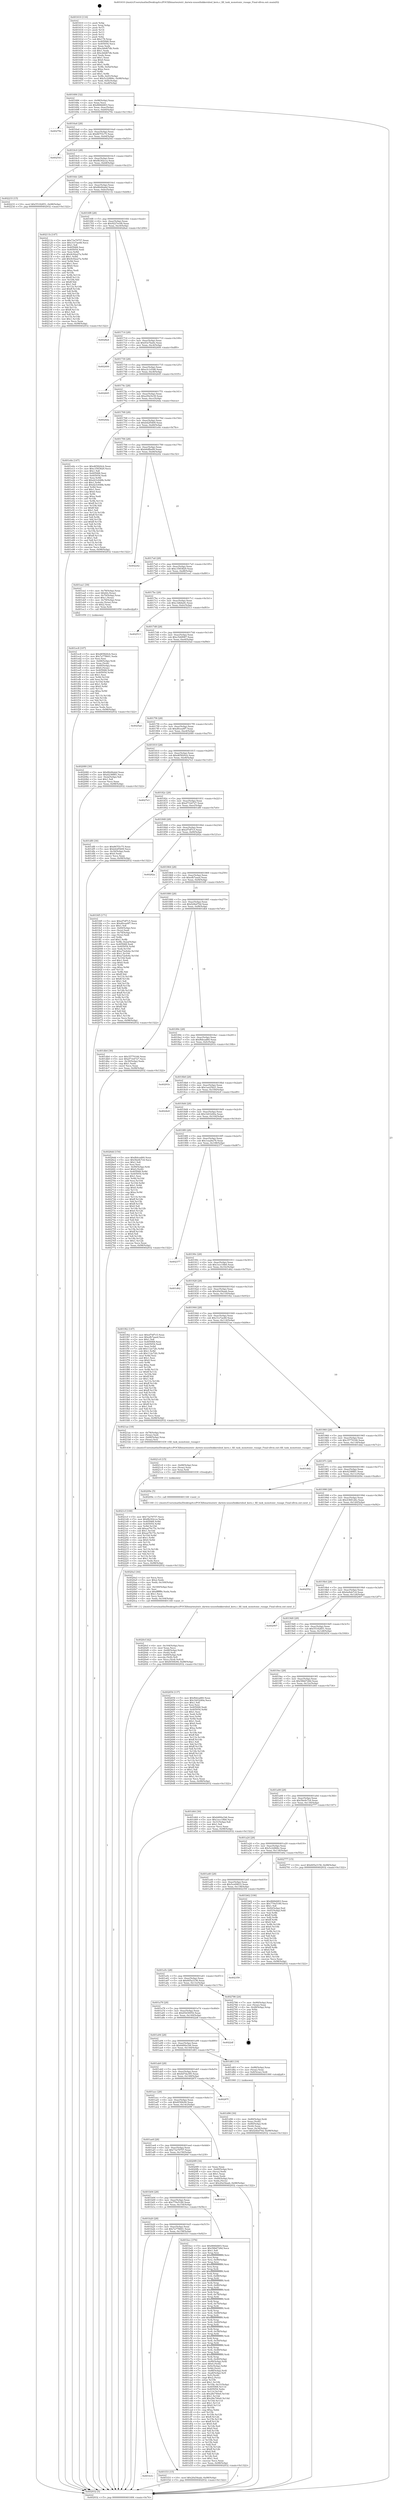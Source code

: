 digraph "0x401610" {
  label = "0x401610 (/mnt/c/Users/mathe/Desktop/tcc/POCII/binaries/extr_darwin-xnuosfmkkernbsd_kern.c_fill_task_monotonic_rusage_Final-ollvm.out::main(0))"
  labelloc = "t"
  node[shape=record]

  Entry [label="",width=0.3,height=0.3,shape=circle,fillcolor=black,style=filled]
  "0x401684" [label="{
     0x401684 [32]\l
     | [instrs]\l
     &nbsp;&nbsp;0x401684 \<+6\>: mov -0x98(%rbp),%eax\l
     &nbsp;&nbsp;0x40168a \<+2\>: mov %eax,%ecx\l
     &nbsp;&nbsp;0x40168c \<+6\>: sub $0x866bfd03,%ecx\l
     &nbsp;&nbsp;0x401692 \<+6\>: mov %eax,-0xac(%rbp)\l
     &nbsp;&nbsp;0x401698 \<+6\>: mov %ecx,-0xb0(%rbp)\l
     &nbsp;&nbsp;0x40169e \<+6\>: je 000000000040279e \<main+0x118e\>\l
  }"]
  "0x40279e" [label="{
     0x40279e\l
  }", style=dashed]
  "0x4016a4" [label="{
     0x4016a4 [28]\l
     | [instrs]\l
     &nbsp;&nbsp;0x4016a4 \<+5\>: jmp 00000000004016a9 \<main+0x99\>\l
     &nbsp;&nbsp;0x4016a9 \<+6\>: mov -0xac(%rbp),%eax\l
     &nbsp;&nbsp;0x4016af \<+5\>: sub $0x867f3c75,%eax\l
     &nbsp;&nbsp;0x4016b4 \<+6\>: mov %eax,-0xb4(%rbp)\l
     &nbsp;&nbsp;0x4016ba \<+6\>: je 0000000000402543 \<main+0xf33\>\l
  }"]
  Exit [label="",width=0.3,height=0.3,shape=circle,fillcolor=black,style=filled,peripheries=2]
  "0x402543" [label="{
     0x402543\l
  }", style=dashed]
  "0x4016c0" [label="{
     0x4016c0 [28]\l
     | [instrs]\l
     &nbsp;&nbsp;0x4016c0 \<+5\>: jmp 00000000004016c5 \<main+0xb5\>\l
     &nbsp;&nbsp;0x4016c5 \<+6\>: mov -0xac(%rbp),%eax\l
     &nbsp;&nbsp;0x4016cb \<+5\>: sub $0x8b302cca,%eax\l
     &nbsp;&nbsp;0x4016d0 \<+6\>: mov %eax,-0xb8(%rbp)\l
     &nbsp;&nbsp;0x4016d6 \<+6\>: je 0000000000402233 \<main+0xc23\>\l
  }"]
  "0x4021cf" [label="{
     0x4021cf [100]\l
     | [instrs]\l
     &nbsp;&nbsp;0x4021cf \<+5\>: mov $0x73a79757,%ecx\l
     &nbsp;&nbsp;0x4021d4 \<+5\>: mov $0x8b302cca,%edx\l
     &nbsp;&nbsp;0x4021d9 \<+8\>: mov 0x405068,%r8d\l
     &nbsp;&nbsp;0x4021e1 \<+8\>: mov 0x405054,%r9d\l
     &nbsp;&nbsp;0x4021e9 \<+3\>: mov %r8d,%r10d\l
     &nbsp;&nbsp;0x4021ec \<+7\>: add $0xaa79c75c,%r10d\l
     &nbsp;&nbsp;0x4021f3 \<+4\>: sub $0x1,%r10d\l
     &nbsp;&nbsp;0x4021f7 \<+7\>: sub $0xaa79c75c,%r10d\l
     &nbsp;&nbsp;0x4021fe \<+4\>: imul %r10d,%r8d\l
     &nbsp;&nbsp;0x402202 \<+4\>: and $0x1,%r8d\l
     &nbsp;&nbsp;0x402206 \<+4\>: cmp $0x0,%r8d\l
     &nbsp;&nbsp;0x40220a \<+4\>: sete %r11b\l
     &nbsp;&nbsp;0x40220e \<+4\>: cmp $0xa,%r9d\l
     &nbsp;&nbsp;0x402212 \<+3\>: setl %bl\l
     &nbsp;&nbsp;0x402215 \<+3\>: mov %r11b,%r14b\l
     &nbsp;&nbsp;0x402218 \<+3\>: and %bl,%r14b\l
     &nbsp;&nbsp;0x40221b \<+3\>: xor %bl,%r11b\l
     &nbsp;&nbsp;0x40221e \<+3\>: or %r11b,%r14b\l
     &nbsp;&nbsp;0x402221 \<+4\>: test $0x1,%r14b\l
     &nbsp;&nbsp;0x402225 \<+3\>: cmovne %edx,%ecx\l
     &nbsp;&nbsp;0x402228 \<+6\>: mov %ecx,-0x98(%rbp)\l
     &nbsp;&nbsp;0x40222e \<+5\>: jmp 0000000000402932 \<main+0x1322\>\l
  }"]
  "0x402233" [label="{
     0x402233 [15]\l
     | [instrs]\l
     &nbsp;&nbsp;0x402233 \<+10\>: movl $0x55182851,-0x98(%rbp)\l
     &nbsp;&nbsp;0x40223d \<+5\>: jmp 0000000000402932 \<main+0x1322\>\l
  }"]
  "0x4016dc" [label="{
     0x4016dc [28]\l
     | [instrs]\l
     &nbsp;&nbsp;0x4016dc \<+5\>: jmp 00000000004016e1 \<main+0xd1\>\l
     &nbsp;&nbsp;0x4016e1 \<+6\>: mov -0xac(%rbp),%eax\l
     &nbsp;&nbsp;0x4016e7 \<+5\>: sub $0x8fe84abd,%eax\l
     &nbsp;&nbsp;0x4016ec \<+6\>: mov %eax,-0xbc(%rbp)\l
     &nbsp;&nbsp;0x4016f2 \<+6\>: je 000000000040211b \<main+0xb0b\>\l
  }"]
  "0x4021c0" [label="{
     0x4021c0 [15]\l
     | [instrs]\l
     &nbsp;&nbsp;0x4021c0 \<+4\>: mov -0x68(%rbp),%rax\l
     &nbsp;&nbsp;0x4021c4 \<+3\>: mov (%rax),%rax\l
     &nbsp;&nbsp;0x4021c7 \<+3\>: mov %rax,%rdi\l
     &nbsp;&nbsp;0x4021ca \<+5\>: call 0000000000401030 \<free@plt\>\l
     | [calls]\l
     &nbsp;&nbsp;0x401030 \{1\} (unknown)\l
  }"]
  "0x40211b" [label="{
     0x40211b [147]\l
     | [instrs]\l
     &nbsp;&nbsp;0x40211b \<+5\>: mov $0x73a79757,%eax\l
     &nbsp;&nbsp;0x402120 \<+5\>: mov $0x31e7ae48,%ecx\l
     &nbsp;&nbsp;0x402125 \<+2\>: mov $0x1,%dl\l
     &nbsp;&nbsp;0x402127 \<+7\>: mov 0x405068,%esi\l
     &nbsp;&nbsp;0x40212e \<+7\>: mov 0x405054,%edi\l
     &nbsp;&nbsp;0x402135 \<+3\>: mov %esi,%r8d\l
     &nbsp;&nbsp;0x402138 \<+7\>: sub $0x9c92a27a,%r8d\l
     &nbsp;&nbsp;0x40213f \<+4\>: sub $0x1,%r8d\l
     &nbsp;&nbsp;0x402143 \<+7\>: add $0x9c92a27a,%r8d\l
     &nbsp;&nbsp;0x40214a \<+4\>: imul %r8d,%esi\l
     &nbsp;&nbsp;0x40214e \<+3\>: and $0x1,%esi\l
     &nbsp;&nbsp;0x402151 \<+3\>: cmp $0x0,%esi\l
     &nbsp;&nbsp;0x402154 \<+4\>: sete %r9b\l
     &nbsp;&nbsp;0x402158 \<+3\>: cmp $0xa,%edi\l
     &nbsp;&nbsp;0x40215b \<+4\>: setl %r10b\l
     &nbsp;&nbsp;0x40215f \<+3\>: mov %r9b,%r11b\l
     &nbsp;&nbsp;0x402162 \<+4\>: xor $0xff,%r11b\l
     &nbsp;&nbsp;0x402166 \<+3\>: mov %r10b,%bl\l
     &nbsp;&nbsp;0x402169 \<+3\>: xor $0xff,%bl\l
     &nbsp;&nbsp;0x40216c \<+3\>: xor $0x1,%dl\l
     &nbsp;&nbsp;0x40216f \<+3\>: mov %r11b,%r14b\l
     &nbsp;&nbsp;0x402172 \<+4\>: and $0xff,%r14b\l
     &nbsp;&nbsp;0x402176 \<+3\>: and %dl,%r9b\l
     &nbsp;&nbsp;0x402179 \<+3\>: mov %bl,%r15b\l
     &nbsp;&nbsp;0x40217c \<+4\>: and $0xff,%r15b\l
     &nbsp;&nbsp;0x402180 \<+3\>: and %dl,%r10b\l
     &nbsp;&nbsp;0x402183 \<+3\>: or %r9b,%r14b\l
     &nbsp;&nbsp;0x402186 \<+3\>: or %r10b,%r15b\l
     &nbsp;&nbsp;0x402189 \<+3\>: xor %r15b,%r14b\l
     &nbsp;&nbsp;0x40218c \<+3\>: or %bl,%r11b\l
     &nbsp;&nbsp;0x40218f \<+4\>: xor $0xff,%r11b\l
     &nbsp;&nbsp;0x402193 \<+3\>: or $0x1,%dl\l
     &nbsp;&nbsp;0x402196 \<+3\>: and %dl,%r11b\l
     &nbsp;&nbsp;0x402199 \<+3\>: or %r11b,%r14b\l
     &nbsp;&nbsp;0x40219c \<+4\>: test $0x1,%r14b\l
     &nbsp;&nbsp;0x4021a0 \<+3\>: cmovne %ecx,%eax\l
     &nbsp;&nbsp;0x4021a3 \<+6\>: mov %eax,-0x98(%rbp)\l
     &nbsp;&nbsp;0x4021a9 \<+5\>: jmp 0000000000402932 \<main+0x1322\>\l
  }"]
  "0x4016f8" [label="{
     0x4016f8 [28]\l
     | [instrs]\l
     &nbsp;&nbsp;0x4016f8 \<+5\>: jmp 00000000004016fd \<main+0xed\>\l
     &nbsp;&nbsp;0x4016fd \<+6\>: mov -0xac(%rbp),%eax\l
     &nbsp;&nbsp;0x401703 \<+5\>: sub $0x9227ec08,%eax\l
     &nbsp;&nbsp;0x401708 \<+6\>: mov %eax,-0xc0(%rbp)\l
     &nbsp;&nbsp;0x40170e \<+6\>: je 00000000004028a4 \<main+0x1294\>\l
  }"]
  "0x4020cf" [label="{
     0x4020cf [42]\l
     | [instrs]\l
     &nbsp;&nbsp;0x4020cf \<+6\>: mov -0x164(%rbp),%ecx\l
     &nbsp;&nbsp;0x4020d5 \<+3\>: imul %eax,%ecx\l
     &nbsp;&nbsp;0x4020d8 \<+4\>: mov -0x68(%rbp),%rdi\l
     &nbsp;&nbsp;0x4020dc \<+3\>: mov (%rdi),%rdi\l
     &nbsp;&nbsp;0x4020df \<+4\>: mov -0x60(%rbp),%r8\l
     &nbsp;&nbsp;0x4020e3 \<+3\>: movslq (%r8),%r8\l
     &nbsp;&nbsp;0x4020e6 \<+4\>: mov %ecx,(%rdi,%r8,4)\l
     &nbsp;&nbsp;0x4020ea \<+10\>: movl $0x6f30fe94,-0x98(%rbp)\l
     &nbsp;&nbsp;0x4020f4 \<+5\>: jmp 0000000000402932 \<main+0x1322\>\l
  }"]
  "0x4028a4" [label="{
     0x4028a4\l
  }", style=dashed]
  "0x401714" [label="{
     0x401714 [28]\l
     | [instrs]\l
     &nbsp;&nbsp;0x401714 \<+5\>: jmp 0000000000401719 \<main+0x109\>\l
     &nbsp;&nbsp;0x401719 \<+6\>: mov -0xac(%rbp),%eax\l
     &nbsp;&nbsp;0x40171f \<+5\>: sub $0x93e7ba0e,%eax\l
     &nbsp;&nbsp;0x401724 \<+6\>: mov %eax,-0xc4(%rbp)\l
     &nbsp;&nbsp;0x40172a \<+6\>: je 0000000000402400 \<main+0xdf0\>\l
  }"]
  "0x4020a3" [label="{
     0x4020a3 [44]\l
     | [instrs]\l
     &nbsp;&nbsp;0x4020a3 \<+2\>: xor %ecx,%ecx\l
     &nbsp;&nbsp;0x4020a5 \<+5\>: mov $0x2,%edx\l
     &nbsp;&nbsp;0x4020aa \<+6\>: mov %edx,-0x160(%rbp)\l
     &nbsp;&nbsp;0x4020b0 \<+1\>: cltd\l
     &nbsp;&nbsp;0x4020b1 \<+6\>: mov -0x160(%rbp),%esi\l
     &nbsp;&nbsp;0x4020b7 \<+2\>: idiv %esi\l
     &nbsp;&nbsp;0x4020b9 \<+6\>: imul $0xfffffffe,%edx,%edx\l
     &nbsp;&nbsp;0x4020bf \<+3\>: sub $0x1,%ecx\l
     &nbsp;&nbsp;0x4020c2 \<+2\>: sub %ecx,%edx\l
     &nbsp;&nbsp;0x4020c4 \<+6\>: mov %edx,-0x164(%rbp)\l
     &nbsp;&nbsp;0x4020ca \<+5\>: call 0000000000401160 \<next_i\>\l
     | [calls]\l
     &nbsp;&nbsp;0x401160 \{1\} (/mnt/c/Users/mathe/Desktop/tcc/POCII/binaries/extr_darwin-xnuosfmkkernbsd_kern.c_fill_task_monotonic_rusage_Final-ollvm.out::next_i)\l
  }"]
  "0x402400" [label="{
     0x402400\l
  }", style=dashed]
  "0x401730" [label="{
     0x401730 [28]\l
     | [instrs]\l
     &nbsp;&nbsp;0x401730 \<+5\>: jmp 0000000000401735 \<main+0x125\>\l
     &nbsp;&nbsp;0x401735 \<+6\>: mov -0xac(%rbp),%eax\l
     &nbsp;&nbsp;0x40173b \<+5\>: sub $0xa3c1d3d6,%eax\l
     &nbsp;&nbsp;0x401740 \<+6\>: mov %eax,-0xc8(%rbp)\l
     &nbsp;&nbsp;0x401746 \<+6\>: je 0000000000402645 \<main+0x1035\>\l
  }"]
  "0x401b3c" [label="{
     0x401b3c\l
  }", style=dashed]
  "0x402645" [label="{
     0x402645\l
  }", style=dashed]
  "0x40174c" [label="{
     0x40174c [28]\l
     | [instrs]\l
     &nbsp;&nbsp;0x40174c \<+5\>: jmp 0000000000401751 \<main+0x141\>\l
     &nbsp;&nbsp;0x401751 \<+6\>: mov -0xac(%rbp),%eax\l
     &nbsp;&nbsp;0x401757 \<+5\>: sub $0xa50e5e39,%eax\l
     &nbsp;&nbsp;0x40175c \<+6\>: mov %eax,-0xcc(%rbp)\l
     &nbsp;&nbsp;0x401762 \<+6\>: je 00000000004024da \<main+0xeca\>\l
  }"]
  "0x401f33" [label="{
     0x401f33 [15]\l
     | [instrs]\l
     &nbsp;&nbsp;0x401f33 \<+10\>: movl $0x20a54aab,-0x98(%rbp)\l
     &nbsp;&nbsp;0x401f3d \<+5\>: jmp 0000000000402932 \<main+0x1322\>\l
  }"]
  "0x4024da" [label="{
     0x4024da\l
  }", style=dashed]
  "0x401768" [label="{
     0x401768 [28]\l
     | [instrs]\l
     &nbsp;&nbsp;0x401768 \<+5\>: jmp 000000000040176d \<main+0x15d\>\l
     &nbsp;&nbsp;0x40176d \<+6\>: mov -0xac(%rbp),%eax\l
     &nbsp;&nbsp;0x401773 \<+5\>: sub $0xb42f5409,%eax\l
     &nbsp;&nbsp;0x401778 \<+6\>: mov %eax,-0xd0(%rbp)\l
     &nbsp;&nbsp;0x40177e \<+6\>: je 0000000000401e0e \<main+0x7fe\>\l
  }"]
  "0x401ec8" [label="{
     0x401ec8 [107]\l
     | [instrs]\l
     &nbsp;&nbsp;0x401ec8 \<+5\>: mov $0xd65820cb,%ecx\l
     &nbsp;&nbsp;0x401ecd \<+5\>: mov $0x7a778601,%edx\l
     &nbsp;&nbsp;0x401ed2 \<+2\>: xor %esi,%esi\l
     &nbsp;&nbsp;0x401ed4 \<+4\>: mov -0x68(%rbp),%rdi\l
     &nbsp;&nbsp;0x401ed8 \<+3\>: mov %rax,(%rdi)\l
     &nbsp;&nbsp;0x401edb \<+4\>: mov -0x60(%rbp),%rax\l
     &nbsp;&nbsp;0x401edf \<+6\>: movl $0x0,(%rax)\l
     &nbsp;&nbsp;0x401ee5 \<+8\>: mov 0x405068,%r8d\l
     &nbsp;&nbsp;0x401eed \<+8\>: mov 0x405054,%r9d\l
     &nbsp;&nbsp;0x401ef5 \<+3\>: sub $0x1,%esi\l
     &nbsp;&nbsp;0x401ef8 \<+3\>: mov %r8d,%r10d\l
     &nbsp;&nbsp;0x401efb \<+3\>: add %esi,%r10d\l
     &nbsp;&nbsp;0x401efe \<+4\>: imul %r10d,%r8d\l
     &nbsp;&nbsp;0x401f02 \<+4\>: and $0x1,%r8d\l
     &nbsp;&nbsp;0x401f06 \<+4\>: cmp $0x0,%r8d\l
     &nbsp;&nbsp;0x401f0a \<+4\>: sete %r11b\l
     &nbsp;&nbsp;0x401f0e \<+4\>: cmp $0xa,%r9d\l
     &nbsp;&nbsp;0x401f12 \<+3\>: setl %bl\l
     &nbsp;&nbsp;0x401f15 \<+3\>: mov %r11b,%r14b\l
     &nbsp;&nbsp;0x401f18 \<+3\>: and %bl,%r14b\l
     &nbsp;&nbsp;0x401f1b \<+3\>: xor %bl,%r11b\l
     &nbsp;&nbsp;0x401f1e \<+3\>: or %r11b,%r14b\l
     &nbsp;&nbsp;0x401f21 \<+4\>: test $0x1,%r14b\l
     &nbsp;&nbsp;0x401f25 \<+3\>: cmovne %edx,%ecx\l
     &nbsp;&nbsp;0x401f28 \<+6\>: mov %ecx,-0x98(%rbp)\l
     &nbsp;&nbsp;0x401f2e \<+5\>: jmp 0000000000402932 \<main+0x1322\>\l
  }"]
  "0x401e0e" [label="{
     0x401e0e [147]\l
     | [instrs]\l
     &nbsp;&nbsp;0x401e0e \<+5\>: mov $0xd65820cb,%eax\l
     &nbsp;&nbsp;0x401e13 \<+5\>: mov $0xc3583829,%ecx\l
     &nbsp;&nbsp;0x401e18 \<+2\>: mov $0x1,%dl\l
     &nbsp;&nbsp;0x401e1a \<+7\>: mov 0x405068,%esi\l
     &nbsp;&nbsp;0x401e21 \<+7\>: mov 0x405054,%edi\l
     &nbsp;&nbsp;0x401e28 \<+3\>: mov %esi,%r8d\l
     &nbsp;&nbsp;0x401e2b \<+7\>: add $0xd23c648b,%r8d\l
     &nbsp;&nbsp;0x401e32 \<+4\>: sub $0x1,%r8d\l
     &nbsp;&nbsp;0x401e36 \<+7\>: sub $0xd23c648b,%r8d\l
     &nbsp;&nbsp;0x401e3d \<+4\>: imul %r8d,%esi\l
     &nbsp;&nbsp;0x401e41 \<+3\>: and $0x1,%esi\l
     &nbsp;&nbsp;0x401e44 \<+3\>: cmp $0x0,%esi\l
     &nbsp;&nbsp;0x401e47 \<+4\>: sete %r9b\l
     &nbsp;&nbsp;0x401e4b \<+3\>: cmp $0xa,%edi\l
     &nbsp;&nbsp;0x401e4e \<+4\>: setl %r10b\l
     &nbsp;&nbsp;0x401e52 \<+3\>: mov %r9b,%r11b\l
     &nbsp;&nbsp;0x401e55 \<+4\>: xor $0xff,%r11b\l
     &nbsp;&nbsp;0x401e59 \<+3\>: mov %r10b,%bl\l
     &nbsp;&nbsp;0x401e5c \<+3\>: xor $0xff,%bl\l
     &nbsp;&nbsp;0x401e5f \<+3\>: xor $0x1,%dl\l
     &nbsp;&nbsp;0x401e62 \<+3\>: mov %r11b,%r14b\l
     &nbsp;&nbsp;0x401e65 \<+4\>: and $0xff,%r14b\l
     &nbsp;&nbsp;0x401e69 \<+3\>: and %dl,%r9b\l
     &nbsp;&nbsp;0x401e6c \<+3\>: mov %bl,%r15b\l
     &nbsp;&nbsp;0x401e6f \<+4\>: and $0xff,%r15b\l
     &nbsp;&nbsp;0x401e73 \<+3\>: and %dl,%r10b\l
     &nbsp;&nbsp;0x401e76 \<+3\>: or %r9b,%r14b\l
     &nbsp;&nbsp;0x401e79 \<+3\>: or %r10b,%r15b\l
     &nbsp;&nbsp;0x401e7c \<+3\>: xor %r15b,%r14b\l
     &nbsp;&nbsp;0x401e7f \<+3\>: or %bl,%r11b\l
     &nbsp;&nbsp;0x401e82 \<+4\>: xor $0xff,%r11b\l
     &nbsp;&nbsp;0x401e86 \<+3\>: or $0x1,%dl\l
     &nbsp;&nbsp;0x401e89 \<+3\>: and %dl,%r11b\l
     &nbsp;&nbsp;0x401e8c \<+3\>: or %r11b,%r14b\l
     &nbsp;&nbsp;0x401e8f \<+4\>: test $0x1,%r14b\l
     &nbsp;&nbsp;0x401e93 \<+3\>: cmovne %ecx,%eax\l
     &nbsp;&nbsp;0x401e96 \<+6\>: mov %eax,-0x98(%rbp)\l
     &nbsp;&nbsp;0x401e9c \<+5\>: jmp 0000000000402932 \<main+0x1322\>\l
  }"]
  "0x401784" [label="{
     0x401784 [28]\l
     | [instrs]\l
     &nbsp;&nbsp;0x401784 \<+5\>: jmp 0000000000401789 \<main+0x179\>\l
     &nbsp;&nbsp;0x401789 \<+6\>: mov -0xac(%rbp),%eax\l
     &nbsp;&nbsp;0x40178f \<+5\>: sub $0xb6dfba99,%eax\l
     &nbsp;&nbsp;0x401794 \<+6\>: mov %eax,-0xd4(%rbp)\l
     &nbsp;&nbsp;0x40179a \<+6\>: je 0000000000402242 \<main+0xc32\>\l
  }"]
  "0x401d96" [label="{
     0x401d96 [30]\l
     | [instrs]\l
     &nbsp;&nbsp;0x401d96 \<+4\>: mov -0x80(%rbp),%rdi\l
     &nbsp;&nbsp;0x401d9a \<+2\>: mov %eax,(%rdi)\l
     &nbsp;&nbsp;0x401d9c \<+4\>: mov -0x80(%rbp),%rdi\l
     &nbsp;&nbsp;0x401da0 \<+2\>: mov (%rdi),%eax\l
     &nbsp;&nbsp;0x401da2 \<+3\>: mov %eax,-0x30(%rbp)\l
     &nbsp;&nbsp;0x401da5 \<+10\>: movl $0xf24bd70d,-0x98(%rbp)\l
     &nbsp;&nbsp;0x401daf \<+5\>: jmp 0000000000402932 \<main+0x1322\>\l
  }"]
  "0x402242" [label="{
     0x402242\l
  }", style=dashed]
  "0x4017a0" [label="{
     0x4017a0 [28]\l
     | [instrs]\l
     &nbsp;&nbsp;0x4017a0 \<+5\>: jmp 00000000004017a5 \<main+0x195\>\l
     &nbsp;&nbsp;0x4017a5 \<+6\>: mov -0xac(%rbp),%eax\l
     &nbsp;&nbsp;0x4017ab \<+5\>: sub $0xc3583829,%eax\l
     &nbsp;&nbsp;0x4017b0 \<+6\>: mov %eax,-0xd8(%rbp)\l
     &nbsp;&nbsp;0x4017b6 \<+6\>: je 0000000000401ea1 \<main+0x891\>\l
  }"]
  "0x401b20" [label="{
     0x401b20 [28]\l
     | [instrs]\l
     &nbsp;&nbsp;0x401b20 \<+5\>: jmp 0000000000401b25 \<main+0x515\>\l
     &nbsp;&nbsp;0x401b25 \<+6\>: mov -0xac(%rbp),%eax\l
     &nbsp;&nbsp;0x401b2b \<+5\>: sub $0x7a778601,%eax\l
     &nbsp;&nbsp;0x401b30 \<+6\>: mov %eax,-0x158(%rbp)\l
     &nbsp;&nbsp;0x401b36 \<+6\>: je 0000000000401f33 \<main+0x923\>\l
  }"]
  "0x401ea1" [label="{
     0x401ea1 [39]\l
     | [instrs]\l
     &nbsp;&nbsp;0x401ea1 \<+4\>: mov -0x78(%rbp),%rax\l
     &nbsp;&nbsp;0x401ea5 \<+6\>: movl $0x64,(%rax)\l
     &nbsp;&nbsp;0x401eab \<+4\>: mov -0x70(%rbp),%rax\l
     &nbsp;&nbsp;0x401eaf \<+6\>: movl $0x1,(%rax)\l
     &nbsp;&nbsp;0x401eb5 \<+4\>: mov -0x70(%rbp),%rax\l
     &nbsp;&nbsp;0x401eb9 \<+3\>: movslq (%rax),%rax\l
     &nbsp;&nbsp;0x401ebc \<+4\>: shl $0x2,%rax\l
     &nbsp;&nbsp;0x401ec0 \<+3\>: mov %rax,%rdi\l
     &nbsp;&nbsp;0x401ec3 \<+5\>: call 0000000000401050 \<malloc@plt\>\l
     | [calls]\l
     &nbsp;&nbsp;0x401050 \{1\} (unknown)\l
  }"]
  "0x4017bc" [label="{
     0x4017bc [28]\l
     | [instrs]\l
     &nbsp;&nbsp;0x4017bc \<+5\>: jmp 00000000004017c1 \<main+0x1b1\>\l
     &nbsp;&nbsp;0x4017c1 \<+6\>: mov -0xac(%rbp),%eax\l
     &nbsp;&nbsp;0x4017c7 \<+5\>: sub $0xc3db6a9c,%eax\l
     &nbsp;&nbsp;0x4017cc \<+6\>: mov %eax,-0xdc(%rbp)\l
     &nbsp;&nbsp;0x4017d2 \<+6\>: je 0000000000402513 \<main+0xf03\>\l
  }"]
  "0x401bcc" [label="{
     0x401bcc [376]\l
     | [instrs]\l
     &nbsp;&nbsp;0x401bcc \<+5\>: mov $0x866bfd03,%eax\l
     &nbsp;&nbsp;0x401bd1 \<+5\>: mov $0x58b6728d,%ecx\l
     &nbsp;&nbsp;0x401bd6 \<+2\>: mov $0x1,%dl\l
     &nbsp;&nbsp;0x401bd8 \<+3\>: mov %rsp,%rsi\l
     &nbsp;&nbsp;0x401bdb \<+4\>: add $0xfffffffffffffff0,%rsi\l
     &nbsp;&nbsp;0x401bdf \<+3\>: mov %rsi,%rsp\l
     &nbsp;&nbsp;0x401be2 \<+7\>: mov %rsi,-0x90(%rbp)\l
     &nbsp;&nbsp;0x401be9 \<+3\>: mov %rsp,%rsi\l
     &nbsp;&nbsp;0x401bec \<+4\>: add $0xfffffffffffffff0,%rsi\l
     &nbsp;&nbsp;0x401bf0 \<+3\>: mov %rsi,%rsp\l
     &nbsp;&nbsp;0x401bf3 \<+3\>: mov %rsp,%rdi\l
     &nbsp;&nbsp;0x401bf6 \<+4\>: add $0xfffffffffffffff0,%rdi\l
     &nbsp;&nbsp;0x401bfa \<+3\>: mov %rdi,%rsp\l
     &nbsp;&nbsp;0x401bfd \<+7\>: mov %rdi,-0x88(%rbp)\l
     &nbsp;&nbsp;0x401c04 \<+3\>: mov %rsp,%rdi\l
     &nbsp;&nbsp;0x401c07 \<+4\>: add $0xfffffffffffffff0,%rdi\l
     &nbsp;&nbsp;0x401c0b \<+3\>: mov %rdi,%rsp\l
     &nbsp;&nbsp;0x401c0e \<+4\>: mov %rdi,-0x80(%rbp)\l
     &nbsp;&nbsp;0x401c12 \<+3\>: mov %rsp,%rdi\l
     &nbsp;&nbsp;0x401c15 \<+4\>: add $0xfffffffffffffff0,%rdi\l
     &nbsp;&nbsp;0x401c19 \<+3\>: mov %rdi,%rsp\l
     &nbsp;&nbsp;0x401c1c \<+4\>: mov %rdi,-0x78(%rbp)\l
     &nbsp;&nbsp;0x401c20 \<+3\>: mov %rsp,%rdi\l
     &nbsp;&nbsp;0x401c23 \<+4\>: add $0xfffffffffffffff0,%rdi\l
     &nbsp;&nbsp;0x401c27 \<+3\>: mov %rdi,%rsp\l
     &nbsp;&nbsp;0x401c2a \<+4\>: mov %rdi,-0x70(%rbp)\l
     &nbsp;&nbsp;0x401c2e \<+3\>: mov %rsp,%rdi\l
     &nbsp;&nbsp;0x401c31 \<+4\>: add $0xfffffffffffffff0,%rdi\l
     &nbsp;&nbsp;0x401c35 \<+3\>: mov %rdi,%rsp\l
     &nbsp;&nbsp;0x401c38 \<+4\>: mov %rdi,-0x68(%rbp)\l
     &nbsp;&nbsp;0x401c3c \<+3\>: mov %rsp,%rdi\l
     &nbsp;&nbsp;0x401c3f \<+4\>: add $0xfffffffffffffff0,%rdi\l
     &nbsp;&nbsp;0x401c43 \<+3\>: mov %rdi,%rsp\l
     &nbsp;&nbsp;0x401c46 \<+4\>: mov %rdi,-0x60(%rbp)\l
     &nbsp;&nbsp;0x401c4a \<+3\>: mov %rsp,%rdi\l
     &nbsp;&nbsp;0x401c4d \<+4\>: add $0xfffffffffffffff0,%rdi\l
     &nbsp;&nbsp;0x401c51 \<+3\>: mov %rdi,%rsp\l
     &nbsp;&nbsp;0x401c54 \<+4\>: mov %rdi,-0x58(%rbp)\l
     &nbsp;&nbsp;0x401c58 \<+3\>: mov %rsp,%rdi\l
     &nbsp;&nbsp;0x401c5b \<+4\>: add $0xfffffffffffffff0,%rdi\l
     &nbsp;&nbsp;0x401c5f \<+3\>: mov %rdi,%rsp\l
     &nbsp;&nbsp;0x401c62 \<+4\>: mov %rdi,-0x50(%rbp)\l
     &nbsp;&nbsp;0x401c66 \<+3\>: mov %rsp,%rdi\l
     &nbsp;&nbsp;0x401c69 \<+4\>: add $0xfffffffffffffff0,%rdi\l
     &nbsp;&nbsp;0x401c6d \<+3\>: mov %rdi,%rsp\l
     &nbsp;&nbsp;0x401c70 \<+4\>: mov %rdi,-0x48(%rbp)\l
     &nbsp;&nbsp;0x401c74 \<+3\>: mov %rsp,%rdi\l
     &nbsp;&nbsp;0x401c77 \<+4\>: add $0xfffffffffffffff0,%rdi\l
     &nbsp;&nbsp;0x401c7b \<+3\>: mov %rdi,%rsp\l
     &nbsp;&nbsp;0x401c7e \<+4\>: mov %rdi,-0x40(%rbp)\l
     &nbsp;&nbsp;0x401c82 \<+7\>: mov -0x90(%rbp),%rdi\l
     &nbsp;&nbsp;0x401c89 \<+6\>: movl $0x0,(%rdi)\l
     &nbsp;&nbsp;0x401c8f \<+7\>: mov -0x9c(%rbp),%r8d\l
     &nbsp;&nbsp;0x401c96 \<+3\>: mov %r8d,(%rsi)\l
     &nbsp;&nbsp;0x401c99 \<+7\>: mov -0x88(%rbp),%rdi\l
     &nbsp;&nbsp;0x401ca0 \<+7\>: mov -0xa8(%rbp),%r9\l
     &nbsp;&nbsp;0x401ca7 \<+3\>: mov %r9,(%rdi)\l
     &nbsp;&nbsp;0x401caa \<+3\>: cmpl $0x2,(%rsi)\l
     &nbsp;&nbsp;0x401cad \<+4\>: setne %r10b\l
     &nbsp;&nbsp;0x401cb1 \<+4\>: and $0x1,%r10b\l
     &nbsp;&nbsp;0x401cb5 \<+4\>: mov %r10b,-0x31(%rbp)\l
     &nbsp;&nbsp;0x401cb9 \<+8\>: mov 0x405068,%r11d\l
     &nbsp;&nbsp;0x401cc1 \<+7\>: mov 0x405054,%ebx\l
     &nbsp;&nbsp;0x401cc8 \<+3\>: mov %r11d,%r14d\l
     &nbsp;&nbsp;0x401ccb \<+7\>: sub $0x28e740e0,%r14d\l
     &nbsp;&nbsp;0x401cd2 \<+4\>: sub $0x1,%r14d\l
     &nbsp;&nbsp;0x401cd6 \<+7\>: add $0x28e740e0,%r14d\l
     &nbsp;&nbsp;0x401cdd \<+4\>: imul %r14d,%r11d\l
     &nbsp;&nbsp;0x401ce1 \<+4\>: and $0x1,%r11d\l
     &nbsp;&nbsp;0x401ce5 \<+4\>: cmp $0x0,%r11d\l
     &nbsp;&nbsp;0x401ce9 \<+4\>: sete %r10b\l
     &nbsp;&nbsp;0x401ced \<+3\>: cmp $0xa,%ebx\l
     &nbsp;&nbsp;0x401cf0 \<+4\>: setl %r15b\l
     &nbsp;&nbsp;0x401cf4 \<+3\>: mov %r10b,%r12b\l
     &nbsp;&nbsp;0x401cf7 \<+4\>: xor $0xff,%r12b\l
     &nbsp;&nbsp;0x401cfb \<+3\>: mov %r15b,%r13b\l
     &nbsp;&nbsp;0x401cfe \<+4\>: xor $0xff,%r13b\l
     &nbsp;&nbsp;0x401d02 \<+3\>: xor $0x0,%dl\l
     &nbsp;&nbsp;0x401d05 \<+3\>: mov %r12b,%sil\l
     &nbsp;&nbsp;0x401d08 \<+4\>: and $0x0,%sil\l
     &nbsp;&nbsp;0x401d0c \<+3\>: and %dl,%r10b\l
     &nbsp;&nbsp;0x401d0f \<+3\>: mov %r13b,%dil\l
     &nbsp;&nbsp;0x401d12 \<+4\>: and $0x0,%dil\l
     &nbsp;&nbsp;0x401d16 \<+3\>: and %dl,%r15b\l
     &nbsp;&nbsp;0x401d19 \<+3\>: or %r10b,%sil\l
     &nbsp;&nbsp;0x401d1c \<+3\>: or %r15b,%dil\l
     &nbsp;&nbsp;0x401d1f \<+3\>: xor %dil,%sil\l
     &nbsp;&nbsp;0x401d22 \<+3\>: or %r13b,%r12b\l
     &nbsp;&nbsp;0x401d25 \<+4\>: xor $0xff,%r12b\l
     &nbsp;&nbsp;0x401d29 \<+3\>: or $0x0,%dl\l
     &nbsp;&nbsp;0x401d2c \<+3\>: and %dl,%r12b\l
     &nbsp;&nbsp;0x401d2f \<+3\>: or %r12b,%sil\l
     &nbsp;&nbsp;0x401d32 \<+4\>: test $0x1,%sil\l
     &nbsp;&nbsp;0x401d36 \<+3\>: cmovne %ecx,%eax\l
     &nbsp;&nbsp;0x401d39 \<+6\>: mov %eax,-0x98(%rbp)\l
     &nbsp;&nbsp;0x401d3f \<+5\>: jmp 0000000000402932 \<main+0x1322\>\l
  }"]
  "0x402513" [label="{
     0x402513\l
  }", style=dashed]
  "0x4017d8" [label="{
     0x4017d8 [28]\l
     | [instrs]\l
     &nbsp;&nbsp;0x4017d8 \<+5\>: jmp 00000000004017dd \<main+0x1cd\>\l
     &nbsp;&nbsp;0x4017dd \<+6\>: mov -0xac(%rbp),%eax\l
     &nbsp;&nbsp;0x4017e3 \<+5\>: sub $0xc526f087,%eax\l
     &nbsp;&nbsp;0x4017e8 \<+6\>: mov %eax,-0xe0(%rbp)\l
     &nbsp;&nbsp;0x4017ee \<+6\>: je 00000000004025ad \<main+0xf9d\>\l
  }"]
  "0x401b04" [label="{
     0x401b04 [28]\l
     | [instrs]\l
     &nbsp;&nbsp;0x401b04 \<+5\>: jmp 0000000000401b09 \<main+0x4f9\>\l
     &nbsp;&nbsp;0x401b09 \<+6\>: mov -0xac(%rbp),%eax\l
     &nbsp;&nbsp;0x401b0f \<+5\>: sub $0x770e5180,%eax\l
     &nbsp;&nbsp;0x401b14 \<+6\>: mov %eax,-0x154(%rbp)\l
     &nbsp;&nbsp;0x401b1a \<+6\>: je 0000000000401bcc \<main+0x5bc\>\l
  }"]
  "0x4025ad" [label="{
     0x4025ad\l
  }", style=dashed]
  "0x4017f4" [label="{
     0x4017f4 [28]\l
     | [instrs]\l
     &nbsp;&nbsp;0x4017f4 \<+5\>: jmp 00000000004017f9 \<main+0x1e9\>\l
     &nbsp;&nbsp;0x4017f9 \<+6\>: mov -0xac(%rbp),%eax\l
     &nbsp;&nbsp;0x4017ff \<+5\>: sub $0xd0cea9f7,%eax\l
     &nbsp;&nbsp;0x401804 \<+6\>: mov %eax,-0xe4(%rbp)\l
     &nbsp;&nbsp;0x40180a \<+6\>: je 0000000000402080 \<main+0xa70\>\l
  }"]
  "0x40284f" [label="{
     0x40284f\l
  }", style=dashed]
  "0x402080" [label="{
     0x402080 [30]\l
     | [instrs]\l
     &nbsp;&nbsp;0x402080 \<+5\>: mov $0x8fe84abd,%eax\l
     &nbsp;&nbsp;0x402085 \<+5\>: mov $0x4238f8f1,%ecx\l
     &nbsp;&nbsp;0x40208a \<+3\>: mov -0x2a(%rbp),%dl\l
     &nbsp;&nbsp;0x40208d \<+3\>: test $0x1,%dl\l
     &nbsp;&nbsp;0x402090 \<+3\>: cmovne %ecx,%eax\l
     &nbsp;&nbsp;0x402093 \<+6\>: mov %eax,-0x98(%rbp)\l
     &nbsp;&nbsp;0x402099 \<+5\>: jmp 0000000000402932 \<main+0x1322\>\l
  }"]
  "0x401810" [label="{
     0x401810 [28]\l
     | [instrs]\l
     &nbsp;&nbsp;0x401810 \<+5\>: jmp 0000000000401815 \<main+0x205\>\l
     &nbsp;&nbsp;0x401815 \<+6\>: mov -0xac(%rbp),%eax\l
     &nbsp;&nbsp;0x40181b \<+5\>: sub $0xd65820cb,%eax\l
     &nbsp;&nbsp;0x401820 \<+6\>: mov %eax,-0xe8(%rbp)\l
     &nbsp;&nbsp;0x401826 \<+6\>: je 00000000004027e3 \<main+0x11d3\>\l
  }"]
  "0x401ae8" [label="{
     0x401ae8 [28]\l
     | [instrs]\l
     &nbsp;&nbsp;0x401ae8 \<+5\>: jmp 0000000000401aed \<main+0x4dd\>\l
     &nbsp;&nbsp;0x401aed \<+6\>: mov -0xac(%rbp),%eax\l
     &nbsp;&nbsp;0x401af3 \<+5\>: sub $0x73a79757,%eax\l
     &nbsp;&nbsp;0x401af8 \<+6\>: mov %eax,-0x150(%rbp)\l
     &nbsp;&nbsp;0x401afe \<+6\>: je 000000000040284f \<main+0x123f\>\l
  }"]
  "0x4027e3" [label="{
     0x4027e3\l
  }", style=dashed]
  "0x40182c" [label="{
     0x40182c [28]\l
     | [instrs]\l
     &nbsp;&nbsp;0x40182c \<+5\>: jmp 0000000000401831 \<main+0x221\>\l
     &nbsp;&nbsp;0x401831 \<+6\>: mov -0xac(%rbp),%eax\l
     &nbsp;&nbsp;0x401837 \<+5\>: sub $0xd71b4727,%eax\l
     &nbsp;&nbsp;0x40183c \<+6\>: mov %eax,-0xec(%rbp)\l
     &nbsp;&nbsp;0x401842 \<+6\>: je 0000000000401df0 \<main+0x7e0\>\l
  }"]
  "0x4020f9" [label="{
     0x4020f9 [34]\l
     | [instrs]\l
     &nbsp;&nbsp;0x4020f9 \<+2\>: xor %eax,%eax\l
     &nbsp;&nbsp;0x4020fb \<+4\>: mov -0x60(%rbp),%rcx\l
     &nbsp;&nbsp;0x4020ff \<+2\>: mov (%rcx),%edx\l
     &nbsp;&nbsp;0x402101 \<+3\>: sub $0x1,%eax\l
     &nbsp;&nbsp;0x402104 \<+2\>: sub %eax,%edx\l
     &nbsp;&nbsp;0x402106 \<+4\>: mov -0x60(%rbp),%rcx\l
     &nbsp;&nbsp;0x40210a \<+2\>: mov %edx,(%rcx)\l
     &nbsp;&nbsp;0x40210c \<+10\>: movl $0x20a54aab,-0x98(%rbp)\l
     &nbsp;&nbsp;0x402116 \<+5\>: jmp 0000000000402932 \<main+0x1322\>\l
  }"]
  "0x401df0" [label="{
     0x401df0 [30]\l
     | [instrs]\l
     &nbsp;&nbsp;0x401df0 \<+5\>: mov $0x867f3c75,%eax\l
     &nbsp;&nbsp;0x401df5 \<+5\>: mov $0xb42f5409,%ecx\l
     &nbsp;&nbsp;0x401dfa \<+3\>: mov -0x30(%rbp),%edx\l
     &nbsp;&nbsp;0x401dfd \<+3\>: cmp $0x0,%edx\l
     &nbsp;&nbsp;0x401e00 \<+3\>: cmove %ecx,%eax\l
     &nbsp;&nbsp;0x401e03 \<+6\>: mov %eax,-0x98(%rbp)\l
     &nbsp;&nbsp;0x401e09 \<+5\>: jmp 0000000000402932 \<main+0x1322\>\l
  }"]
  "0x401848" [label="{
     0x401848 [28]\l
     | [instrs]\l
     &nbsp;&nbsp;0x401848 \<+5\>: jmp 000000000040184d \<main+0x23d\>\l
     &nbsp;&nbsp;0x40184d \<+6\>: mov -0xac(%rbp),%eax\l
     &nbsp;&nbsp;0x401853 \<+5\>: sub $0xef7df7c5,%eax\l
     &nbsp;&nbsp;0x401858 \<+6\>: mov %eax,-0xf0(%rbp)\l
     &nbsp;&nbsp;0x40185e \<+6\>: je 000000000040282a \<main+0x121a\>\l
  }"]
  "0x401acc" [label="{
     0x401acc [28]\l
     | [instrs]\l
     &nbsp;&nbsp;0x401acc \<+5\>: jmp 0000000000401ad1 \<main+0x4c1\>\l
     &nbsp;&nbsp;0x401ad1 \<+6\>: mov -0xac(%rbp),%eax\l
     &nbsp;&nbsp;0x401ad7 \<+5\>: sub $0x6f30fe94,%eax\l
     &nbsp;&nbsp;0x401adc \<+6\>: mov %eax,-0x14c(%rbp)\l
     &nbsp;&nbsp;0x401ae2 \<+6\>: je 00000000004020f9 \<main+0xae9\>\l
  }"]
  "0x40282a" [label="{
     0x40282a\l
  }", style=dashed]
  "0x401864" [label="{
     0x401864 [28]\l
     | [instrs]\l
     &nbsp;&nbsp;0x401864 \<+5\>: jmp 0000000000401869 \<main+0x259\>\l
     &nbsp;&nbsp;0x401869 \<+6\>: mov -0xac(%rbp),%eax\l
     &nbsp;&nbsp;0x40186f \<+5\>: sub $0xefb7aaed,%eax\l
     &nbsp;&nbsp;0x401874 \<+6\>: mov %eax,-0xf4(%rbp)\l
     &nbsp;&nbsp;0x40187a \<+6\>: je 0000000000401fd5 \<main+0x9c5\>\l
  }"]
  "0x40287f" [label="{
     0x40287f\l
  }", style=dashed]
  "0x401fd5" [label="{
     0x401fd5 [171]\l
     | [instrs]\l
     &nbsp;&nbsp;0x401fd5 \<+5\>: mov $0xef7df7c5,%eax\l
     &nbsp;&nbsp;0x401fda \<+5\>: mov $0xd0cea9f7,%ecx\l
     &nbsp;&nbsp;0x401fdf \<+2\>: mov $0x1,%dl\l
     &nbsp;&nbsp;0x401fe1 \<+4\>: mov -0x60(%rbp),%rsi\l
     &nbsp;&nbsp;0x401fe5 \<+2\>: mov (%rsi),%edi\l
     &nbsp;&nbsp;0x401fe7 \<+4\>: mov -0x70(%rbp),%rsi\l
     &nbsp;&nbsp;0x401feb \<+2\>: cmp (%rsi),%edi\l
     &nbsp;&nbsp;0x401fed \<+4\>: setl %r8b\l
     &nbsp;&nbsp;0x401ff1 \<+4\>: and $0x1,%r8b\l
     &nbsp;&nbsp;0x401ff5 \<+4\>: mov %r8b,-0x2a(%rbp)\l
     &nbsp;&nbsp;0x401ff9 \<+7\>: mov 0x405068,%edi\l
     &nbsp;&nbsp;0x402000 \<+8\>: mov 0x405054,%r9d\l
     &nbsp;&nbsp;0x402008 \<+3\>: mov %edi,%r10d\l
     &nbsp;&nbsp;0x40200b \<+7\>: add $0xa72efe4e,%r10d\l
     &nbsp;&nbsp;0x402012 \<+4\>: sub $0x1,%r10d\l
     &nbsp;&nbsp;0x402016 \<+7\>: sub $0xa72efe4e,%r10d\l
     &nbsp;&nbsp;0x40201d \<+4\>: imul %r10d,%edi\l
     &nbsp;&nbsp;0x402021 \<+3\>: and $0x1,%edi\l
     &nbsp;&nbsp;0x402024 \<+3\>: cmp $0x0,%edi\l
     &nbsp;&nbsp;0x402027 \<+4\>: sete %r8b\l
     &nbsp;&nbsp;0x40202b \<+4\>: cmp $0xa,%r9d\l
     &nbsp;&nbsp;0x40202f \<+4\>: setl %r11b\l
     &nbsp;&nbsp;0x402033 \<+3\>: mov %r8b,%bl\l
     &nbsp;&nbsp;0x402036 \<+3\>: xor $0xff,%bl\l
     &nbsp;&nbsp;0x402039 \<+3\>: mov %r11b,%r14b\l
     &nbsp;&nbsp;0x40203c \<+4\>: xor $0xff,%r14b\l
     &nbsp;&nbsp;0x402040 \<+3\>: xor $0x1,%dl\l
     &nbsp;&nbsp;0x402043 \<+3\>: mov %bl,%r15b\l
     &nbsp;&nbsp;0x402046 \<+4\>: and $0xff,%r15b\l
     &nbsp;&nbsp;0x40204a \<+3\>: and %dl,%r8b\l
     &nbsp;&nbsp;0x40204d \<+3\>: mov %r14b,%r12b\l
     &nbsp;&nbsp;0x402050 \<+4\>: and $0xff,%r12b\l
     &nbsp;&nbsp;0x402054 \<+3\>: and %dl,%r11b\l
     &nbsp;&nbsp;0x402057 \<+3\>: or %r8b,%r15b\l
     &nbsp;&nbsp;0x40205a \<+3\>: or %r11b,%r12b\l
     &nbsp;&nbsp;0x40205d \<+3\>: xor %r12b,%r15b\l
     &nbsp;&nbsp;0x402060 \<+3\>: or %r14b,%bl\l
     &nbsp;&nbsp;0x402063 \<+3\>: xor $0xff,%bl\l
     &nbsp;&nbsp;0x402066 \<+3\>: or $0x1,%dl\l
     &nbsp;&nbsp;0x402069 \<+2\>: and %dl,%bl\l
     &nbsp;&nbsp;0x40206b \<+3\>: or %bl,%r15b\l
     &nbsp;&nbsp;0x40206e \<+4\>: test $0x1,%r15b\l
     &nbsp;&nbsp;0x402072 \<+3\>: cmovne %ecx,%eax\l
     &nbsp;&nbsp;0x402075 \<+6\>: mov %eax,-0x98(%rbp)\l
     &nbsp;&nbsp;0x40207b \<+5\>: jmp 0000000000402932 \<main+0x1322\>\l
  }"]
  "0x401880" [label="{
     0x401880 [28]\l
     | [instrs]\l
     &nbsp;&nbsp;0x401880 \<+5\>: jmp 0000000000401885 \<main+0x275\>\l
     &nbsp;&nbsp;0x401885 \<+6\>: mov -0xac(%rbp),%eax\l
     &nbsp;&nbsp;0x40188b \<+5\>: sub $0xf24bd70d,%eax\l
     &nbsp;&nbsp;0x401890 \<+6\>: mov %eax,-0xf8(%rbp)\l
     &nbsp;&nbsp;0x401896 \<+6\>: je 0000000000401db4 \<main+0x7a4\>\l
  }"]
  "0x401ab0" [label="{
     0x401ab0 [28]\l
     | [instrs]\l
     &nbsp;&nbsp;0x401ab0 \<+5\>: jmp 0000000000401ab5 \<main+0x4a5\>\l
     &nbsp;&nbsp;0x401ab5 \<+6\>: mov -0xac(%rbp),%eax\l
     &nbsp;&nbsp;0x401abb \<+5\>: sub $0x6d7da395,%eax\l
     &nbsp;&nbsp;0x401ac0 \<+6\>: mov %eax,-0x148(%rbp)\l
     &nbsp;&nbsp;0x401ac6 \<+6\>: je 000000000040287f \<main+0x126f\>\l
  }"]
  "0x401db4" [label="{
     0x401db4 [30]\l
     | [instrs]\l
     &nbsp;&nbsp;0x401db4 \<+5\>: mov $0x35770166,%eax\l
     &nbsp;&nbsp;0x401db9 \<+5\>: mov $0xd71b4727,%ecx\l
     &nbsp;&nbsp;0x401dbe \<+3\>: mov -0x30(%rbp),%edx\l
     &nbsp;&nbsp;0x401dc1 \<+3\>: cmp $0x1,%edx\l
     &nbsp;&nbsp;0x401dc4 \<+3\>: cmovl %ecx,%eax\l
     &nbsp;&nbsp;0x401dc7 \<+6\>: mov %eax,-0x98(%rbp)\l
     &nbsp;&nbsp;0x401dcd \<+5\>: jmp 0000000000402932 \<main+0x1322\>\l
  }"]
  "0x40189c" [label="{
     0x40189c [28]\l
     | [instrs]\l
     &nbsp;&nbsp;0x40189c \<+5\>: jmp 00000000004018a1 \<main+0x291\>\l
     &nbsp;&nbsp;0x4018a1 \<+6\>: mov -0xac(%rbp),%eax\l
     &nbsp;&nbsp;0x4018a7 \<+5\>: sub $0xf6dcad60,%eax\l
     &nbsp;&nbsp;0x4018ac \<+6\>: mov %eax,-0xfc(%rbp)\l
     &nbsp;&nbsp;0x4018b2 \<+6\>: je 000000000040291b \<main+0x130b\>\l
  }"]
  "0x401d83" [label="{
     0x401d83 [19]\l
     | [instrs]\l
     &nbsp;&nbsp;0x401d83 \<+7\>: mov -0x88(%rbp),%rax\l
     &nbsp;&nbsp;0x401d8a \<+3\>: mov (%rax),%rax\l
     &nbsp;&nbsp;0x401d8d \<+4\>: mov 0x8(%rax),%rdi\l
     &nbsp;&nbsp;0x401d91 \<+5\>: call 0000000000401060 \<atoi@plt\>\l
     | [calls]\l
     &nbsp;&nbsp;0x401060 \{1\} (unknown)\l
  }"]
  "0x40291b" [label="{
     0x40291b\l
  }", style=dashed]
  "0x4018b8" [label="{
     0x4018b8 [28]\l
     | [instrs]\l
     &nbsp;&nbsp;0x4018b8 \<+5\>: jmp 00000000004018bd \<main+0x2ad\>\l
     &nbsp;&nbsp;0x4018bd \<+6\>: mov -0xac(%rbp),%eax\l
     &nbsp;&nbsp;0x4018c3 \<+5\>: sub $0x1ae25b21,%eax\l
     &nbsp;&nbsp;0x4018c8 \<+6\>: mov %eax,-0x100(%rbp)\l
     &nbsp;&nbsp;0x4018ce \<+6\>: je 00000000004024e9 \<main+0xed9\>\l
  }"]
  "0x401a94" [label="{
     0x401a94 [28]\l
     | [instrs]\l
     &nbsp;&nbsp;0x401a94 \<+5\>: jmp 0000000000401a99 \<main+0x489\>\l
     &nbsp;&nbsp;0x401a99 \<+6\>: mov -0xac(%rbp),%eax\l
     &nbsp;&nbsp;0x401a9f \<+5\>: sub $0x6d00a1b6,%eax\l
     &nbsp;&nbsp;0x401aa4 \<+6\>: mov %eax,-0x144(%rbp)\l
     &nbsp;&nbsp;0x401aaa \<+6\>: je 0000000000401d83 \<main+0x773\>\l
  }"]
  "0x4024e9" [label="{
     0x4024e9\l
  }", style=dashed]
  "0x4018d4" [label="{
     0x4018d4 [28]\l
     | [instrs]\l
     &nbsp;&nbsp;0x4018d4 \<+5\>: jmp 00000000004018d9 \<main+0x2c9\>\l
     &nbsp;&nbsp;0x4018d9 \<+6\>: mov -0xac(%rbp),%eax\l
     &nbsp;&nbsp;0x4018df \<+5\>: sub $0x1b03240a,%eax\l
     &nbsp;&nbsp;0x4018e4 \<+6\>: mov %eax,-0x104(%rbp)\l
     &nbsp;&nbsp;0x4018ea \<+6\>: je 00000000004026dd \<main+0x10cd\>\l
  }"]
  "0x4022df" [label="{
     0x4022df\l
  }", style=dashed]
  "0x4026dd" [label="{
     0x4026dd [154]\l
     | [instrs]\l
     &nbsp;&nbsp;0x4026dd \<+5\>: mov $0xf6dcad60,%eax\l
     &nbsp;&nbsp;0x4026e2 \<+5\>: mov $0x5be9c7c6,%ecx\l
     &nbsp;&nbsp;0x4026e7 \<+2\>: mov $0x1,%dl\l
     &nbsp;&nbsp;0x4026e9 \<+2\>: xor %esi,%esi\l
     &nbsp;&nbsp;0x4026eb \<+7\>: mov -0x90(%rbp),%rdi\l
     &nbsp;&nbsp;0x4026f2 \<+6\>: movl $0x0,(%rdi)\l
     &nbsp;&nbsp;0x4026f8 \<+8\>: mov 0x405068,%r8d\l
     &nbsp;&nbsp;0x402700 \<+8\>: mov 0x405054,%r9d\l
     &nbsp;&nbsp;0x402708 \<+3\>: sub $0x1,%esi\l
     &nbsp;&nbsp;0x40270b \<+3\>: mov %r8d,%r10d\l
     &nbsp;&nbsp;0x40270e \<+3\>: add %esi,%r10d\l
     &nbsp;&nbsp;0x402711 \<+4\>: imul %r10d,%r8d\l
     &nbsp;&nbsp;0x402715 \<+4\>: and $0x1,%r8d\l
     &nbsp;&nbsp;0x402719 \<+4\>: cmp $0x0,%r8d\l
     &nbsp;&nbsp;0x40271d \<+4\>: sete %r11b\l
     &nbsp;&nbsp;0x402721 \<+4\>: cmp $0xa,%r9d\l
     &nbsp;&nbsp;0x402725 \<+3\>: setl %bl\l
     &nbsp;&nbsp;0x402728 \<+3\>: mov %r11b,%r14b\l
     &nbsp;&nbsp;0x40272b \<+4\>: xor $0xff,%r14b\l
     &nbsp;&nbsp;0x40272f \<+3\>: mov %bl,%r15b\l
     &nbsp;&nbsp;0x402732 \<+4\>: xor $0xff,%r15b\l
     &nbsp;&nbsp;0x402736 \<+3\>: xor $0x0,%dl\l
     &nbsp;&nbsp;0x402739 \<+3\>: mov %r14b,%r12b\l
     &nbsp;&nbsp;0x40273c \<+4\>: and $0x0,%r12b\l
     &nbsp;&nbsp;0x402740 \<+3\>: and %dl,%r11b\l
     &nbsp;&nbsp;0x402743 \<+3\>: mov %r15b,%r13b\l
     &nbsp;&nbsp;0x402746 \<+4\>: and $0x0,%r13b\l
     &nbsp;&nbsp;0x40274a \<+2\>: and %dl,%bl\l
     &nbsp;&nbsp;0x40274c \<+3\>: or %r11b,%r12b\l
     &nbsp;&nbsp;0x40274f \<+3\>: or %bl,%r13b\l
     &nbsp;&nbsp;0x402752 \<+3\>: xor %r13b,%r12b\l
     &nbsp;&nbsp;0x402755 \<+3\>: or %r15b,%r14b\l
     &nbsp;&nbsp;0x402758 \<+4\>: xor $0xff,%r14b\l
     &nbsp;&nbsp;0x40275c \<+3\>: or $0x0,%dl\l
     &nbsp;&nbsp;0x40275f \<+3\>: and %dl,%r14b\l
     &nbsp;&nbsp;0x402762 \<+3\>: or %r14b,%r12b\l
     &nbsp;&nbsp;0x402765 \<+4\>: test $0x1,%r12b\l
     &nbsp;&nbsp;0x402769 \<+3\>: cmovne %ecx,%eax\l
     &nbsp;&nbsp;0x40276c \<+6\>: mov %eax,-0x98(%rbp)\l
     &nbsp;&nbsp;0x402772 \<+5\>: jmp 0000000000402932 \<main+0x1322\>\l
  }"]
  "0x4018f0" [label="{
     0x4018f0 [28]\l
     | [instrs]\l
     &nbsp;&nbsp;0x4018f0 \<+5\>: jmp 00000000004018f5 \<main+0x2e5\>\l
     &nbsp;&nbsp;0x4018f5 \<+6\>: mov -0xac(%rbp),%eax\l
     &nbsp;&nbsp;0x4018fb \<+5\>: sub $0x1ea26a76,%eax\l
     &nbsp;&nbsp;0x401900 \<+6\>: mov %eax,-0x108(%rbp)\l
     &nbsp;&nbsp;0x401906 \<+6\>: je 0000000000402377 \<main+0xd67\>\l
  }"]
  "0x401a78" [label="{
     0x401a78 [28]\l
     | [instrs]\l
     &nbsp;&nbsp;0x401a78 \<+5\>: jmp 0000000000401a7d \<main+0x46d\>\l
     &nbsp;&nbsp;0x401a7d \<+6\>: mov -0xac(%rbp),%eax\l
     &nbsp;&nbsp;0x401a83 \<+5\>: sub $0x65d30054,%eax\l
     &nbsp;&nbsp;0x401a88 \<+6\>: mov %eax,-0x140(%rbp)\l
     &nbsp;&nbsp;0x401a8e \<+6\>: je 00000000004022df \<main+0xccf\>\l
  }"]
  "0x402377" [label="{
     0x402377\l
  }", style=dashed]
  "0x40190c" [label="{
     0x40190c [28]\l
     | [instrs]\l
     &nbsp;&nbsp;0x40190c \<+5\>: jmp 0000000000401911 \<main+0x301\>\l
     &nbsp;&nbsp;0x401911 \<+6\>: mov -0xac(%rbp),%eax\l
     &nbsp;&nbsp;0x401917 \<+5\>: sub $0x1ecc18b6,%eax\l
     &nbsp;&nbsp;0x40191c \<+6\>: mov %eax,-0x10c(%rbp)\l
     &nbsp;&nbsp;0x401922 \<+6\>: je 0000000000401d62 \<main+0x752\>\l
  }"]
  "0x402786" [label="{
     0x402786 [24]\l
     | [instrs]\l
     &nbsp;&nbsp;0x402786 \<+7\>: mov -0x90(%rbp),%rax\l
     &nbsp;&nbsp;0x40278d \<+2\>: mov (%rax),%eax\l
     &nbsp;&nbsp;0x40278f \<+4\>: lea -0x28(%rbp),%rsp\l
     &nbsp;&nbsp;0x402793 \<+1\>: pop %rbx\l
     &nbsp;&nbsp;0x402794 \<+2\>: pop %r12\l
     &nbsp;&nbsp;0x402796 \<+2\>: pop %r13\l
     &nbsp;&nbsp;0x402798 \<+2\>: pop %r14\l
     &nbsp;&nbsp;0x40279a \<+2\>: pop %r15\l
     &nbsp;&nbsp;0x40279c \<+1\>: pop %rbp\l
     &nbsp;&nbsp;0x40279d \<+1\>: ret\l
  }"]
  "0x401d62" [label="{
     0x401d62\l
  }", style=dashed]
  "0x401928" [label="{
     0x401928 [28]\l
     | [instrs]\l
     &nbsp;&nbsp;0x401928 \<+5\>: jmp 000000000040192d \<main+0x31d\>\l
     &nbsp;&nbsp;0x40192d \<+6\>: mov -0xac(%rbp),%eax\l
     &nbsp;&nbsp;0x401933 \<+5\>: sub $0x20a54aab,%eax\l
     &nbsp;&nbsp;0x401938 \<+6\>: mov %eax,-0x110(%rbp)\l
     &nbsp;&nbsp;0x40193e \<+6\>: je 0000000000401f42 \<main+0x932\>\l
  }"]
  "0x401a5c" [label="{
     0x401a5c [28]\l
     | [instrs]\l
     &nbsp;&nbsp;0x401a5c \<+5\>: jmp 0000000000401a61 \<main+0x451\>\l
     &nbsp;&nbsp;0x401a61 \<+6\>: mov -0xac(%rbp),%eax\l
     &nbsp;&nbsp;0x401a67 \<+5\>: sub $0x605a3156,%eax\l
     &nbsp;&nbsp;0x401a6c \<+6\>: mov %eax,-0x13c(%rbp)\l
     &nbsp;&nbsp;0x401a72 \<+6\>: je 0000000000402786 \<main+0x1176\>\l
  }"]
  "0x401f42" [label="{
     0x401f42 [147]\l
     | [instrs]\l
     &nbsp;&nbsp;0x401f42 \<+5\>: mov $0xef7df7c5,%eax\l
     &nbsp;&nbsp;0x401f47 \<+5\>: mov $0xefb7aaed,%ecx\l
     &nbsp;&nbsp;0x401f4c \<+2\>: mov $0x1,%dl\l
     &nbsp;&nbsp;0x401f4e \<+7\>: mov 0x405068,%esi\l
     &nbsp;&nbsp;0x401f55 \<+7\>: mov 0x405054,%edi\l
     &nbsp;&nbsp;0x401f5c \<+3\>: mov %esi,%r8d\l
     &nbsp;&nbsp;0x401f5f \<+7\>: add $0x112e72fc,%r8d\l
     &nbsp;&nbsp;0x401f66 \<+4\>: sub $0x1,%r8d\l
     &nbsp;&nbsp;0x401f6a \<+7\>: sub $0x112e72fc,%r8d\l
     &nbsp;&nbsp;0x401f71 \<+4\>: imul %r8d,%esi\l
     &nbsp;&nbsp;0x401f75 \<+3\>: and $0x1,%esi\l
     &nbsp;&nbsp;0x401f78 \<+3\>: cmp $0x0,%esi\l
     &nbsp;&nbsp;0x401f7b \<+4\>: sete %r9b\l
     &nbsp;&nbsp;0x401f7f \<+3\>: cmp $0xa,%edi\l
     &nbsp;&nbsp;0x401f82 \<+4\>: setl %r10b\l
     &nbsp;&nbsp;0x401f86 \<+3\>: mov %r9b,%r11b\l
     &nbsp;&nbsp;0x401f89 \<+4\>: xor $0xff,%r11b\l
     &nbsp;&nbsp;0x401f8d \<+3\>: mov %r10b,%bl\l
     &nbsp;&nbsp;0x401f90 \<+3\>: xor $0xff,%bl\l
     &nbsp;&nbsp;0x401f93 \<+3\>: xor $0x1,%dl\l
     &nbsp;&nbsp;0x401f96 \<+3\>: mov %r11b,%r14b\l
     &nbsp;&nbsp;0x401f99 \<+4\>: and $0xff,%r14b\l
     &nbsp;&nbsp;0x401f9d \<+3\>: and %dl,%r9b\l
     &nbsp;&nbsp;0x401fa0 \<+3\>: mov %bl,%r15b\l
     &nbsp;&nbsp;0x401fa3 \<+4\>: and $0xff,%r15b\l
     &nbsp;&nbsp;0x401fa7 \<+3\>: and %dl,%r10b\l
     &nbsp;&nbsp;0x401faa \<+3\>: or %r9b,%r14b\l
     &nbsp;&nbsp;0x401fad \<+3\>: or %r10b,%r15b\l
     &nbsp;&nbsp;0x401fb0 \<+3\>: xor %r15b,%r14b\l
     &nbsp;&nbsp;0x401fb3 \<+3\>: or %bl,%r11b\l
     &nbsp;&nbsp;0x401fb6 \<+4\>: xor $0xff,%r11b\l
     &nbsp;&nbsp;0x401fba \<+3\>: or $0x1,%dl\l
     &nbsp;&nbsp;0x401fbd \<+3\>: and %dl,%r11b\l
     &nbsp;&nbsp;0x401fc0 \<+3\>: or %r11b,%r14b\l
     &nbsp;&nbsp;0x401fc3 \<+4\>: test $0x1,%r14b\l
     &nbsp;&nbsp;0x401fc7 \<+3\>: cmovne %ecx,%eax\l
     &nbsp;&nbsp;0x401fca \<+6\>: mov %eax,-0x98(%rbp)\l
     &nbsp;&nbsp;0x401fd0 \<+5\>: jmp 0000000000402932 \<main+0x1322\>\l
  }"]
  "0x401944" [label="{
     0x401944 [28]\l
     | [instrs]\l
     &nbsp;&nbsp;0x401944 \<+5\>: jmp 0000000000401949 \<main+0x339\>\l
     &nbsp;&nbsp;0x401949 \<+6\>: mov -0xac(%rbp),%eax\l
     &nbsp;&nbsp;0x40194f \<+5\>: sub $0x31e7ae48,%eax\l
     &nbsp;&nbsp;0x401954 \<+6\>: mov %eax,-0x114(%rbp)\l
     &nbsp;&nbsp;0x40195a \<+6\>: je 00000000004021ae \<main+0xb9e\>\l
  }"]
  "0x402359" [label="{
     0x402359\l
  }", style=dashed]
  "0x4021ae" [label="{
     0x4021ae [18]\l
     | [instrs]\l
     &nbsp;&nbsp;0x4021ae \<+4\>: mov -0x78(%rbp),%rax\l
     &nbsp;&nbsp;0x4021b2 \<+2\>: mov (%rax),%edi\l
     &nbsp;&nbsp;0x4021b4 \<+4\>: mov -0x68(%rbp),%rax\l
     &nbsp;&nbsp;0x4021b8 \<+3\>: mov (%rax),%rsi\l
     &nbsp;&nbsp;0x4021bb \<+5\>: call 0000000000401430 \<fill_task_monotonic_rusage\>\l
     | [calls]\l
     &nbsp;&nbsp;0x401430 \{1\} (/mnt/c/Users/mathe/Desktop/tcc/POCII/binaries/extr_darwin-xnuosfmkkernbsd_kern.c_fill_task_monotonic_rusage_Final-ollvm.out::fill_task_monotonic_rusage)\l
  }"]
  "0x401960" [label="{
     0x401960 [28]\l
     | [instrs]\l
     &nbsp;&nbsp;0x401960 \<+5\>: jmp 0000000000401965 \<main+0x355\>\l
     &nbsp;&nbsp;0x401965 \<+6\>: mov -0xac(%rbp),%eax\l
     &nbsp;&nbsp;0x40196b \<+5\>: sub $0x35770166,%eax\l
     &nbsp;&nbsp;0x401970 \<+6\>: mov %eax,-0x118(%rbp)\l
     &nbsp;&nbsp;0x401976 \<+6\>: je 0000000000401dd2 \<main+0x7c2\>\l
  }"]
  "0x401610" [label="{
     0x401610 [116]\l
     | [instrs]\l
     &nbsp;&nbsp;0x401610 \<+1\>: push %rbp\l
     &nbsp;&nbsp;0x401611 \<+3\>: mov %rsp,%rbp\l
     &nbsp;&nbsp;0x401614 \<+2\>: push %r15\l
     &nbsp;&nbsp;0x401616 \<+2\>: push %r14\l
     &nbsp;&nbsp;0x401618 \<+2\>: push %r13\l
     &nbsp;&nbsp;0x40161a \<+2\>: push %r12\l
     &nbsp;&nbsp;0x40161c \<+1\>: push %rbx\l
     &nbsp;&nbsp;0x40161d \<+7\>: sub $0x178,%rsp\l
     &nbsp;&nbsp;0x401624 \<+7\>: mov 0x405068,%eax\l
     &nbsp;&nbsp;0x40162b \<+7\>: mov 0x405054,%ecx\l
     &nbsp;&nbsp;0x401632 \<+2\>: mov %eax,%edx\l
     &nbsp;&nbsp;0x401634 \<+6\>: add $0xcb6d67db,%edx\l
     &nbsp;&nbsp;0x40163a \<+3\>: sub $0x1,%edx\l
     &nbsp;&nbsp;0x40163d \<+6\>: sub $0xcb6d67db,%edx\l
     &nbsp;&nbsp;0x401643 \<+3\>: imul %edx,%eax\l
     &nbsp;&nbsp;0x401646 \<+3\>: and $0x1,%eax\l
     &nbsp;&nbsp;0x401649 \<+3\>: cmp $0x0,%eax\l
     &nbsp;&nbsp;0x40164c \<+4\>: sete %r8b\l
     &nbsp;&nbsp;0x401650 \<+4\>: and $0x1,%r8b\l
     &nbsp;&nbsp;0x401654 \<+7\>: mov %r8b,-0x92(%rbp)\l
     &nbsp;&nbsp;0x40165b \<+3\>: cmp $0xa,%ecx\l
     &nbsp;&nbsp;0x40165e \<+4\>: setl %r8b\l
     &nbsp;&nbsp;0x401662 \<+4\>: and $0x1,%r8b\l
     &nbsp;&nbsp;0x401666 \<+7\>: mov %r8b,-0x91(%rbp)\l
     &nbsp;&nbsp;0x40166d \<+10\>: movl $0x5c22866c,-0x98(%rbp)\l
     &nbsp;&nbsp;0x401677 \<+6\>: mov %edi,-0x9c(%rbp)\l
     &nbsp;&nbsp;0x40167d \<+7\>: mov %rsi,-0xa8(%rbp)\l
  }"]
  "0x401dd2" [label="{
     0x401dd2\l
  }", style=dashed]
  "0x40197c" [label="{
     0x40197c [28]\l
     | [instrs]\l
     &nbsp;&nbsp;0x40197c \<+5\>: jmp 0000000000401981 \<main+0x371\>\l
     &nbsp;&nbsp;0x401981 \<+6\>: mov -0xac(%rbp),%eax\l
     &nbsp;&nbsp;0x401987 \<+5\>: sub $0x4238f8f1,%eax\l
     &nbsp;&nbsp;0x40198c \<+6\>: mov %eax,-0x11c(%rbp)\l
     &nbsp;&nbsp;0x401992 \<+6\>: je 000000000040209e \<main+0xa8e\>\l
  }"]
  "0x402932" [label="{
     0x402932 [5]\l
     | [instrs]\l
     &nbsp;&nbsp;0x402932 \<+5\>: jmp 0000000000401684 \<main+0x74\>\l
  }"]
  "0x40209e" [label="{
     0x40209e [5]\l
     | [instrs]\l
     &nbsp;&nbsp;0x40209e \<+5\>: call 0000000000401160 \<next_i\>\l
     | [calls]\l
     &nbsp;&nbsp;0x401160 \{1\} (/mnt/c/Users/mathe/Desktop/tcc/POCII/binaries/extr_darwin-xnuosfmkkernbsd_kern.c_fill_task_monotonic_rusage_Final-ollvm.out::next_i)\l
  }"]
  "0x401998" [label="{
     0x401998 [28]\l
     | [instrs]\l
     &nbsp;&nbsp;0x401998 \<+5\>: jmp 000000000040199d \<main+0x38d\>\l
     &nbsp;&nbsp;0x40199d \<+6\>: mov -0xac(%rbp),%eax\l
     &nbsp;&nbsp;0x4019a3 \<+5\>: sub $0x4368126c,%eax\l
     &nbsp;&nbsp;0x4019a8 \<+6\>: mov %eax,-0x120(%rbp)\l
     &nbsp;&nbsp;0x4019ae \<+6\>: je 0000000000402552 \<main+0xf42\>\l
  }"]
  "0x401a40" [label="{
     0x401a40 [28]\l
     | [instrs]\l
     &nbsp;&nbsp;0x401a40 \<+5\>: jmp 0000000000401a45 \<main+0x435\>\l
     &nbsp;&nbsp;0x401a45 \<+6\>: mov -0xac(%rbp),%eax\l
     &nbsp;&nbsp;0x401a4b \<+5\>: sub $0x5ce09833,%eax\l
     &nbsp;&nbsp;0x401a50 \<+6\>: mov %eax,-0x138(%rbp)\l
     &nbsp;&nbsp;0x401a56 \<+6\>: je 0000000000402359 \<main+0xd49\>\l
  }"]
  "0x402552" [label="{
     0x402552\l
  }", style=dashed]
  "0x4019b4" [label="{
     0x4019b4 [28]\l
     | [instrs]\l
     &nbsp;&nbsp;0x4019b4 \<+5\>: jmp 00000000004019b9 \<main+0x3a9\>\l
     &nbsp;&nbsp;0x4019b9 \<+6\>: mov -0xac(%rbp),%eax\l
     &nbsp;&nbsp;0x4019bf \<+5\>: sub $0x4a9eb7c4,%eax\l
     &nbsp;&nbsp;0x4019c4 \<+6\>: mov %eax,-0x124(%rbp)\l
     &nbsp;&nbsp;0x4019ca \<+6\>: je 0000000000402907 \<main+0x12f7\>\l
  }"]
  "0x401b62" [label="{
     0x401b62 [106]\l
     | [instrs]\l
     &nbsp;&nbsp;0x401b62 \<+5\>: mov $0x866bfd03,%eax\l
     &nbsp;&nbsp;0x401b67 \<+5\>: mov $0x770e5180,%ecx\l
     &nbsp;&nbsp;0x401b6c \<+2\>: mov $0x1,%dl\l
     &nbsp;&nbsp;0x401b6e \<+7\>: mov -0x92(%rbp),%sil\l
     &nbsp;&nbsp;0x401b75 \<+7\>: mov -0x91(%rbp),%dil\l
     &nbsp;&nbsp;0x401b7c \<+3\>: mov %sil,%r8b\l
     &nbsp;&nbsp;0x401b7f \<+4\>: xor $0xff,%r8b\l
     &nbsp;&nbsp;0x401b83 \<+3\>: mov %dil,%r9b\l
     &nbsp;&nbsp;0x401b86 \<+4\>: xor $0xff,%r9b\l
     &nbsp;&nbsp;0x401b8a \<+3\>: xor $0x0,%dl\l
     &nbsp;&nbsp;0x401b8d \<+3\>: mov %r8b,%r10b\l
     &nbsp;&nbsp;0x401b90 \<+4\>: and $0x0,%r10b\l
     &nbsp;&nbsp;0x401b94 \<+3\>: and %dl,%sil\l
     &nbsp;&nbsp;0x401b97 \<+3\>: mov %r9b,%r11b\l
     &nbsp;&nbsp;0x401b9a \<+4\>: and $0x0,%r11b\l
     &nbsp;&nbsp;0x401b9e \<+3\>: and %dl,%dil\l
     &nbsp;&nbsp;0x401ba1 \<+3\>: or %sil,%r10b\l
     &nbsp;&nbsp;0x401ba4 \<+3\>: or %dil,%r11b\l
     &nbsp;&nbsp;0x401ba7 \<+3\>: xor %r11b,%r10b\l
     &nbsp;&nbsp;0x401baa \<+3\>: or %r9b,%r8b\l
     &nbsp;&nbsp;0x401bad \<+4\>: xor $0xff,%r8b\l
     &nbsp;&nbsp;0x401bb1 \<+3\>: or $0x0,%dl\l
     &nbsp;&nbsp;0x401bb4 \<+3\>: and %dl,%r8b\l
     &nbsp;&nbsp;0x401bb7 \<+3\>: or %r8b,%r10b\l
     &nbsp;&nbsp;0x401bba \<+4\>: test $0x1,%r10b\l
     &nbsp;&nbsp;0x401bbe \<+3\>: cmovne %ecx,%eax\l
     &nbsp;&nbsp;0x401bc1 \<+6\>: mov %eax,-0x98(%rbp)\l
     &nbsp;&nbsp;0x401bc7 \<+5\>: jmp 0000000000402932 \<main+0x1322\>\l
  }"]
  "0x402907" [label="{
     0x402907\l
  }", style=dashed]
  "0x4019d0" [label="{
     0x4019d0 [28]\l
     | [instrs]\l
     &nbsp;&nbsp;0x4019d0 \<+5\>: jmp 00000000004019d5 \<main+0x3c5\>\l
     &nbsp;&nbsp;0x4019d5 \<+6\>: mov -0xac(%rbp),%eax\l
     &nbsp;&nbsp;0x4019db \<+5\>: sub $0x55182851,%eax\l
     &nbsp;&nbsp;0x4019e0 \<+6\>: mov %eax,-0x128(%rbp)\l
     &nbsp;&nbsp;0x4019e6 \<+6\>: je 0000000000402654 \<main+0x1044\>\l
  }"]
  "0x401a24" [label="{
     0x401a24 [28]\l
     | [instrs]\l
     &nbsp;&nbsp;0x401a24 \<+5\>: jmp 0000000000401a29 \<main+0x419\>\l
     &nbsp;&nbsp;0x401a29 \<+6\>: mov -0xac(%rbp),%eax\l
     &nbsp;&nbsp;0x401a2f \<+5\>: sub $0x5c22866c,%eax\l
     &nbsp;&nbsp;0x401a34 \<+6\>: mov %eax,-0x134(%rbp)\l
     &nbsp;&nbsp;0x401a3a \<+6\>: je 0000000000401b62 \<main+0x552\>\l
  }"]
  "0x402654" [label="{
     0x402654 [137]\l
     | [instrs]\l
     &nbsp;&nbsp;0x402654 \<+5\>: mov $0xf6dcad60,%eax\l
     &nbsp;&nbsp;0x402659 \<+5\>: mov $0x1b03240a,%ecx\l
     &nbsp;&nbsp;0x40265e \<+2\>: mov $0x1,%dl\l
     &nbsp;&nbsp;0x402660 \<+2\>: xor %esi,%esi\l
     &nbsp;&nbsp;0x402662 \<+7\>: mov 0x405068,%edi\l
     &nbsp;&nbsp;0x402669 \<+8\>: mov 0x405054,%r8d\l
     &nbsp;&nbsp;0x402671 \<+3\>: sub $0x1,%esi\l
     &nbsp;&nbsp;0x402674 \<+3\>: mov %edi,%r9d\l
     &nbsp;&nbsp;0x402677 \<+3\>: add %esi,%r9d\l
     &nbsp;&nbsp;0x40267a \<+4\>: imul %r9d,%edi\l
     &nbsp;&nbsp;0x40267e \<+3\>: and $0x1,%edi\l
     &nbsp;&nbsp;0x402681 \<+3\>: cmp $0x0,%edi\l
     &nbsp;&nbsp;0x402684 \<+4\>: sete %r10b\l
     &nbsp;&nbsp;0x402688 \<+4\>: cmp $0xa,%r8d\l
     &nbsp;&nbsp;0x40268c \<+4\>: setl %r11b\l
     &nbsp;&nbsp;0x402690 \<+3\>: mov %r10b,%bl\l
     &nbsp;&nbsp;0x402693 \<+3\>: xor $0xff,%bl\l
     &nbsp;&nbsp;0x402696 \<+3\>: mov %r11b,%r14b\l
     &nbsp;&nbsp;0x402699 \<+4\>: xor $0xff,%r14b\l
     &nbsp;&nbsp;0x40269d \<+3\>: xor $0x1,%dl\l
     &nbsp;&nbsp;0x4026a0 \<+3\>: mov %bl,%r15b\l
     &nbsp;&nbsp;0x4026a3 \<+4\>: and $0xff,%r15b\l
     &nbsp;&nbsp;0x4026a7 \<+3\>: and %dl,%r10b\l
     &nbsp;&nbsp;0x4026aa \<+3\>: mov %r14b,%r12b\l
     &nbsp;&nbsp;0x4026ad \<+4\>: and $0xff,%r12b\l
     &nbsp;&nbsp;0x4026b1 \<+3\>: and %dl,%r11b\l
     &nbsp;&nbsp;0x4026b4 \<+3\>: or %r10b,%r15b\l
     &nbsp;&nbsp;0x4026b7 \<+3\>: or %r11b,%r12b\l
     &nbsp;&nbsp;0x4026ba \<+3\>: xor %r12b,%r15b\l
     &nbsp;&nbsp;0x4026bd \<+3\>: or %r14b,%bl\l
     &nbsp;&nbsp;0x4026c0 \<+3\>: xor $0xff,%bl\l
     &nbsp;&nbsp;0x4026c3 \<+3\>: or $0x1,%dl\l
     &nbsp;&nbsp;0x4026c6 \<+2\>: and %dl,%bl\l
     &nbsp;&nbsp;0x4026c8 \<+3\>: or %bl,%r15b\l
     &nbsp;&nbsp;0x4026cb \<+4\>: test $0x1,%r15b\l
     &nbsp;&nbsp;0x4026cf \<+3\>: cmovne %ecx,%eax\l
     &nbsp;&nbsp;0x4026d2 \<+6\>: mov %eax,-0x98(%rbp)\l
     &nbsp;&nbsp;0x4026d8 \<+5\>: jmp 0000000000402932 \<main+0x1322\>\l
  }"]
  "0x4019ec" [label="{
     0x4019ec [28]\l
     | [instrs]\l
     &nbsp;&nbsp;0x4019ec \<+5\>: jmp 00000000004019f1 \<main+0x3e1\>\l
     &nbsp;&nbsp;0x4019f1 \<+6\>: mov -0xac(%rbp),%eax\l
     &nbsp;&nbsp;0x4019f7 \<+5\>: sub $0x58b6728d,%eax\l
     &nbsp;&nbsp;0x4019fc \<+6\>: mov %eax,-0x12c(%rbp)\l
     &nbsp;&nbsp;0x401a02 \<+6\>: je 0000000000401d44 \<main+0x734\>\l
  }"]
  "0x402777" [label="{
     0x402777 [15]\l
     | [instrs]\l
     &nbsp;&nbsp;0x402777 \<+10\>: movl $0x605a3156,-0x98(%rbp)\l
     &nbsp;&nbsp;0x402781 \<+5\>: jmp 0000000000402932 \<main+0x1322\>\l
  }"]
  "0x401d44" [label="{
     0x401d44 [30]\l
     | [instrs]\l
     &nbsp;&nbsp;0x401d44 \<+5\>: mov $0x6d00a1b6,%eax\l
     &nbsp;&nbsp;0x401d49 \<+5\>: mov $0x1ecc18b6,%ecx\l
     &nbsp;&nbsp;0x401d4e \<+3\>: mov -0x31(%rbp),%dl\l
     &nbsp;&nbsp;0x401d51 \<+3\>: test $0x1,%dl\l
     &nbsp;&nbsp;0x401d54 \<+3\>: cmovne %ecx,%eax\l
     &nbsp;&nbsp;0x401d57 \<+6\>: mov %eax,-0x98(%rbp)\l
     &nbsp;&nbsp;0x401d5d \<+5\>: jmp 0000000000402932 \<main+0x1322\>\l
  }"]
  "0x401a08" [label="{
     0x401a08 [28]\l
     | [instrs]\l
     &nbsp;&nbsp;0x401a08 \<+5\>: jmp 0000000000401a0d \<main+0x3fd\>\l
     &nbsp;&nbsp;0x401a0d \<+6\>: mov -0xac(%rbp),%eax\l
     &nbsp;&nbsp;0x401a13 \<+5\>: sub $0x5be9c7c6,%eax\l
     &nbsp;&nbsp;0x401a18 \<+6\>: mov %eax,-0x130(%rbp)\l
     &nbsp;&nbsp;0x401a1e \<+6\>: je 0000000000402777 \<main+0x1167\>\l
  }"]
  Entry -> "0x401610" [label=" 1"]
  "0x401684" -> "0x40279e" [label=" 0"]
  "0x401684" -> "0x4016a4" [label=" 24"]
  "0x402786" -> Exit [label=" 1"]
  "0x4016a4" -> "0x402543" [label=" 0"]
  "0x4016a4" -> "0x4016c0" [label=" 24"]
  "0x402777" -> "0x402932" [label=" 1"]
  "0x4016c0" -> "0x402233" [label=" 1"]
  "0x4016c0" -> "0x4016dc" [label=" 23"]
  "0x4026dd" -> "0x402932" [label=" 1"]
  "0x4016dc" -> "0x40211b" [label=" 1"]
  "0x4016dc" -> "0x4016f8" [label=" 22"]
  "0x402654" -> "0x402932" [label=" 1"]
  "0x4016f8" -> "0x4028a4" [label=" 0"]
  "0x4016f8" -> "0x401714" [label=" 22"]
  "0x402233" -> "0x402932" [label=" 1"]
  "0x401714" -> "0x402400" [label=" 0"]
  "0x401714" -> "0x401730" [label=" 22"]
  "0x4021cf" -> "0x402932" [label=" 1"]
  "0x401730" -> "0x402645" [label=" 0"]
  "0x401730" -> "0x40174c" [label=" 22"]
  "0x4021c0" -> "0x4021cf" [label=" 1"]
  "0x40174c" -> "0x4024da" [label=" 0"]
  "0x40174c" -> "0x401768" [label=" 22"]
  "0x4021ae" -> "0x4021c0" [label=" 1"]
  "0x401768" -> "0x401e0e" [label=" 1"]
  "0x401768" -> "0x401784" [label=" 21"]
  "0x4020f9" -> "0x402932" [label=" 1"]
  "0x401784" -> "0x402242" [label=" 0"]
  "0x401784" -> "0x4017a0" [label=" 21"]
  "0x4020cf" -> "0x402932" [label=" 1"]
  "0x4017a0" -> "0x401ea1" [label=" 1"]
  "0x4017a0" -> "0x4017bc" [label=" 20"]
  "0x40209e" -> "0x4020a3" [label=" 1"]
  "0x4017bc" -> "0x402513" [label=" 0"]
  "0x4017bc" -> "0x4017d8" [label=" 20"]
  "0x402080" -> "0x402932" [label=" 2"]
  "0x4017d8" -> "0x4025ad" [label=" 0"]
  "0x4017d8" -> "0x4017f4" [label=" 20"]
  "0x401f42" -> "0x402932" [label=" 2"]
  "0x4017f4" -> "0x402080" [label=" 2"]
  "0x4017f4" -> "0x401810" [label=" 18"]
  "0x401f33" -> "0x402932" [label=" 1"]
  "0x401810" -> "0x4027e3" [label=" 0"]
  "0x401810" -> "0x40182c" [label=" 18"]
  "0x401b20" -> "0x401f33" [label=" 1"]
  "0x40182c" -> "0x401df0" [label=" 1"]
  "0x40182c" -> "0x401848" [label=" 17"]
  "0x40211b" -> "0x402932" [label=" 1"]
  "0x401848" -> "0x40282a" [label=" 0"]
  "0x401848" -> "0x401864" [label=" 17"]
  "0x401ea1" -> "0x401ec8" [label=" 1"]
  "0x401864" -> "0x401fd5" [label=" 2"]
  "0x401864" -> "0x401880" [label=" 15"]
  "0x401e0e" -> "0x402932" [label=" 1"]
  "0x401880" -> "0x401db4" [label=" 1"]
  "0x401880" -> "0x40189c" [label=" 14"]
  "0x401db4" -> "0x402932" [label=" 1"]
  "0x40189c" -> "0x40291b" [label=" 0"]
  "0x40189c" -> "0x4018b8" [label=" 14"]
  "0x401d96" -> "0x402932" [label=" 1"]
  "0x4018b8" -> "0x4024e9" [label=" 0"]
  "0x4018b8" -> "0x4018d4" [label=" 14"]
  "0x401d44" -> "0x402932" [label=" 1"]
  "0x4018d4" -> "0x4026dd" [label=" 1"]
  "0x4018d4" -> "0x4018f0" [label=" 13"]
  "0x401bcc" -> "0x402932" [label=" 1"]
  "0x4018f0" -> "0x402377" [label=" 0"]
  "0x4018f0" -> "0x40190c" [label=" 13"]
  "0x401b04" -> "0x401b20" [label=" 1"]
  "0x40190c" -> "0x401d62" [label=" 0"]
  "0x40190c" -> "0x401928" [label=" 13"]
  "0x401b04" -> "0x401bcc" [label=" 1"]
  "0x401928" -> "0x401f42" [label=" 2"]
  "0x401928" -> "0x401944" [label=" 11"]
  "0x401ae8" -> "0x401b04" [label=" 2"]
  "0x401944" -> "0x4021ae" [label=" 1"]
  "0x401944" -> "0x401960" [label=" 10"]
  "0x401ae8" -> "0x40284f" [label=" 0"]
  "0x401960" -> "0x401dd2" [label=" 0"]
  "0x401960" -> "0x40197c" [label=" 10"]
  "0x401acc" -> "0x401ae8" [label=" 2"]
  "0x40197c" -> "0x40209e" [label=" 1"]
  "0x40197c" -> "0x401998" [label=" 9"]
  "0x401acc" -> "0x4020f9" [label=" 1"]
  "0x401998" -> "0x402552" [label=" 0"]
  "0x401998" -> "0x4019b4" [label=" 9"]
  "0x401ec8" -> "0x402932" [label=" 1"]
  "0x4019b4" -> "0x402907" [label=" 0"]
  "0x4019b4" -> "0x4019d0" [label=" 9"]
  "0x401ab0" -> "0x401acc" [label=" 3"]
  "0x4019d0" -> "0x402654" [label=" 1"]
  "0x4019d0" -> "0x4019ec" [label=" 8"]
  "0x401df0" -> "0x402932" [label=" 1"]
  "0x4019ec" -> "0x401d44" [label=" 1"]
  "0x4019ec" -> "0x401a08" [label=" 7"]
  "0x401a94" -> "0x401ab0" [label=" 3"]
  "0x401a08" -> "0x402777" [label=" 1"]
  "0x401a08" -> "0x401a24" [label=" 6"]
  "0x401ab0" -> "0x40287f" [label=" 0"]
  "0x401a24" -> "0x401b62" [label=" 1"]
  "0x401a24" -> "0x401a40" [label=" 5"]
  "0x401b62" -> "0x402932" [label=" 1"]
  "0x401610" -> "0x401684" [label=" 1"]
  "0x402932" -> "0x401684" [label=" 23"]
  "0x401b20" -> "0x401b3c" [label=" 0"]
  "0x401a40" -> "0x402359" [label=" 0"]
  "0x401a40" -> "0x401a5c" [label=" 5"]
  "0x401fd5" -> "0x402932" [label=" 2"]
  "0x401a5c" -> "0x402786" [label=" 1"]
  "0x401a5c" -> "0x401a78" [label=" 4"]
  "0x4020a3" -> "0x4020cf" [label=" 1"]
  "0x401a78" -> "0x4022df" [label=" 0"]
  "0x401a78" -> "0x401a94" [label=" 4"]
  "0x401d83" -> "0x401d96" [label=" 1"]
  "0x401a94" -> "0x401d83" [label=" 1"]
}
